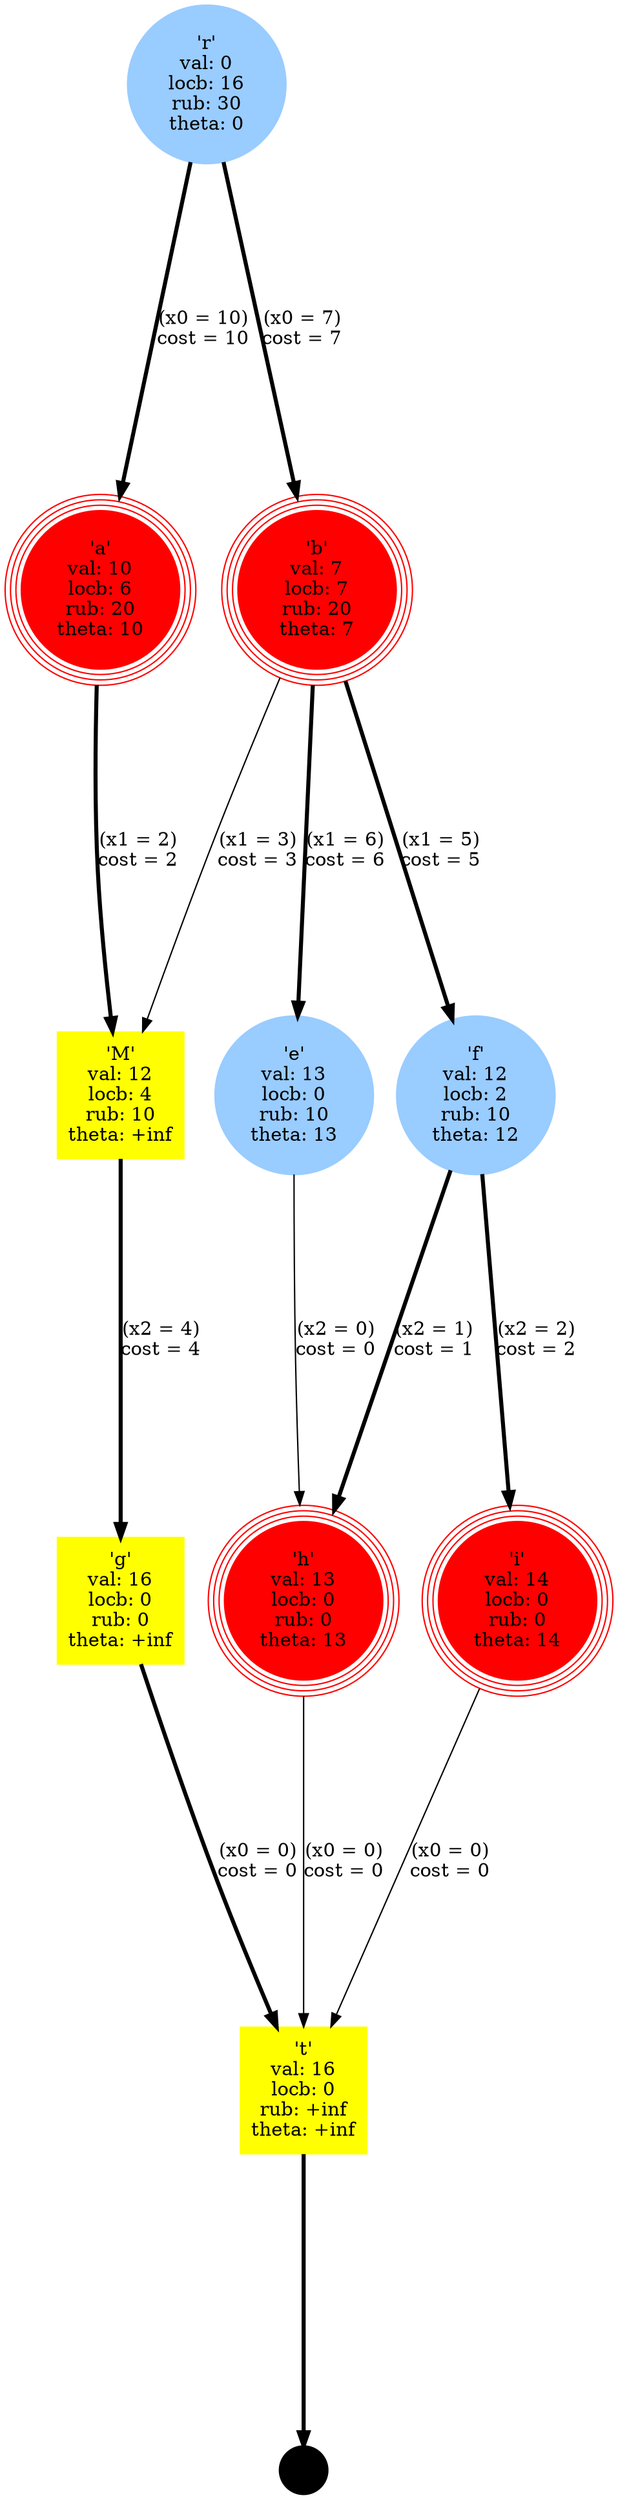 digraph {
	ranksep = 3;

	0 [shape=circle,style=filled,color="#99ccff",peripheries=1,group="root",label="'r'\nval: 0\nlocb: 16\nrub: 30\ntheta: 0"];
	1 [shape=circle,style=filled,color=red,peripheries=4,group="0",label="'a'\nval: 10\nlocb: 6\nrub: 20\ntheta: 10"];
	0 -> 1 [penwidth=3,label="(x0 = 10)\ncost = 10"];
	2 [shape=circle,style=filled,color=red,peripheries=4,group="0",label="'b'\nval: 7\nlocb: 7\nrub: 20\ntheta: 7"];
	0 -> 2 [penwidth=3,label="(x0 = 7)\ncost = 7"];
	5 [shape=circle,style=filled,color="#99ccff",peripheries=1,group="1",label="'e'\nval: 13\nlocb: 0\nrub: 10\ntheta: 13"];
	2 -> 5 [penwidth=3,label="(x1 = 6)\ncost = 6"];
	6 [shape=circle,style=filled,color="#99ccff",peripheries=1,group="1",label="'f'\nval: 12\nlocb: 2\nrub: 10\ntheta: 12"];
	2 -> 6 [penwidth=3,label="(x1 = 5)\ncost = 5"];
	7 [shape=square,style=filled,color=yellow,peripheries=1,group="1",label="'M'\nval: 12\nlocb: 4\nrub: 10\ntheta: +inf"];
	2 -> 7 [penwidth=1,label="(x1 = 3)\ncost = 3"];
	1 -> 7 [penwidth=3,label="(x1 = 2)\ncost = 2"];
	8 [shape=circle,style=filled,color=red,peripheries=4,group="2",label="'h'\nval: 13\nlocb: 0\nrub: 0\ntheta: 13"];
	6 -> 8 [penwidth=3,label="(x2 = 1)\ncost = 1"];
	5 -> 8 [penwidth=1,label="(x2 = 0)\ncost = 0"];
	9 [shape=circle,style=filled,color=red,peripheries=4,group="2",label="'i'\nval: 14\nlocb: 0\nrub: 0\ntheta: 14"];
	6 -> 9 [penwidth=3,label="(x2 = 2)\ncost = 2"];
	10 [shape=square,style=filled,color=yellow,peripheries=1,group="2",label="'g'\nval: 16\nlocb: 0\nrub: 0\ntheta: +inf"];
	7 -> 10 [penwidth=3,label="(x2 = 4)\ncost = 4"];
	11 [shape=square,style=filled,color=yellow,peripheries=1,group="0",label="'t'\nval: 16\nlocb: 0\nrub: +inf\ntheta: +inf"];
	9 -> 11 [penwidth=1,label="(x0 = 0)\ncost = 0"];
	10 -> 11 [penwidth=3,label="(x0 = 0)\ncost = 0"];
	8 -> 11 [penwidth=1,label="(x0 = 0)\ncost = 0"];
	terminal [shape="circle", label="", style="filled", color="black", group="terminal"];
	11 -> terminal [penwidth=3];
}
